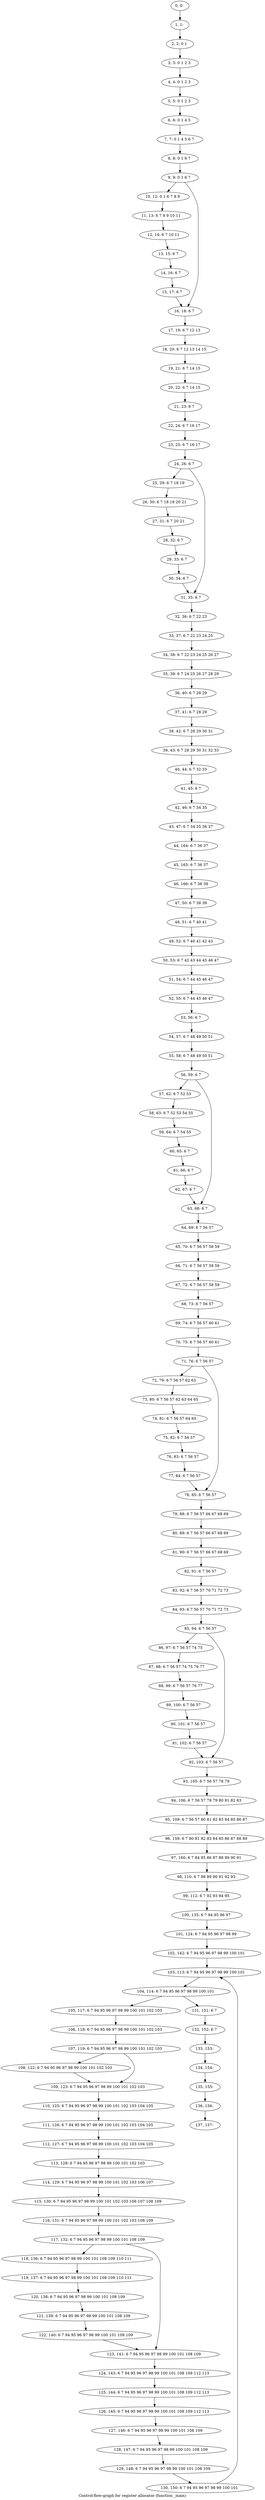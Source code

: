 digraph G {
graph [label="Control-flow-graph for register allocator (function _main)"]
0[label="0, 0: "];
1[label="1, 1: "];
2[label="2, 2: 0 1 "];
3[label="3, 3: 0 1 2 3 "];
4[label="4, 4: 0 1 2 3 "];
5[label="5, 5: 0 1 2 3 "];
6[label="6, 6: 0 1 4 5 "];
7[label="7, 7: 0 1 4 5 6 7 "];
8[label="8, 8: 0 1 6 7 "];
9[label="9, 9: 0 1 6 7 "];
10[label="10, 12: 0 1 6 7 8 9 "];
11[label="11, 13: 6 7 8 9 10 11 "];
12[label="12, 14: 6 7 10 11 "];
13[label="13, 15: 6 7 "];
14[label="14, 16: 6 7 "];
15[label="15, 17: 6 7 "];
16[label="16, 18: 6 7 "];
17[label="17, 19: 6 7 12 13 "];
18[label="18, 20: 6 7 12 13 14 15 "];
19[label="19, 21: 6 7 14 15 "];
20[label="20, 22: 6 7 14 15 "];
21[label="21, 23: 6 7 "];
22[label="22, 24: 6 7 16 17 "];
23[label="23, 25: 6 7 16 17 "];
24[label="24, 26: 6 7 "];
25[label="25, 29: 6 7 18 19 "];
26[label="26, 30: 6 7 18 19 20 21 "];
27[label="27, 31: 6 7 20 21 "];
28[label="28, 32: 6 7 "];
29[label="29, 33: 6 7 "];
30[label="30, 34: 6 7 "];
31[label="31, 35: 6 7 "];
32[label="32, 36: 6 7 22 23 "];
33[label="33, 37: 6 7 22 23 24 25 "];
34[label="34, 38: 6 7 22 23 24 25 26 27 "];
35[label="35, 39: 6 7 24 25 26 27 28 29 "];
36[label="36, 40: 6 7 28 29 "];
37[label="37, 41: 6 7 28 29 "];
38[label="38, 42: 6 7 28 29 30 31 "];
39[label="39, 43: 6 7 28 29 30 31 32 33 "];
40[label="40, 44: 6 7 32 33 "];
41[label="41, 45: 6 7 "];
42[label="42, 46: 6 7 34 35 "];
43[label="43, 47: 6 7 34 35 36 37 "];
44[label="44, 164: 6 7 36 37 "];
45[label="45, 165: 6 7 36 37 "];
46[label="46, 166: 6 7 38 39 "];
47[label="47, 50: 6 7 38 39 "];
48[label="48, 51: 6 7 40 41 "];
49[label="49, 52: 6 7 40 41 42 43 "];
50[label="50, 53: 6 7 42 43 44 45 46 47 "];
51[label="51, 54: 6 7 44 45 46 47 "];
52[label="52, 55: 6 7 44 45 46 47 "];
53[label="53, 56: 6 7 "];
54[label="54, 57: 6 7 48 49 50 51 "];
55[label="55, 58: 6 7 48 49 50 51 "];
56[label="56, 59: 6 7 "];
57[label="57, 62: 6 7 52 53 "];
58[label="58, 63: 6 7 52 53 54 55 "];
59[label="59, 64: 6 7 54 55 "];
60[label="60, 65: 6 7 "];
61[label="61, 66: 6 7 "];
62[label="62, 67: 6 7 "];
63[label="63, 68: 6 7 "];
64[label="64, 69: 6 7 56 57 "];
65[label="65, 70: 6 7 56 57 58 59 "];
66[label="66, 71: 6 7 56 57 58 59 "];
67[label="67, 72: 6 7 56 57 58 59 "];
68[label="68, 73: 6 7 56 57 "];
69[label="69, 74: 6 7 56 57 60 61 "];
70[label="70, 75: 6 7 56 57 60 61 "];
71[label="71, 76: 6 7 56 57 "];
72[label="72, 79: 6 7 56 57 62 63 "];
73[label="73, 80: 6 7 56 57 62 63 64 65 "];
74[label="74, 81: 6 7 56 57 64 65 "];
75[label="75, 82: 6 7 56 57 "];
76[label="76, 83: 6 7 56 57 "];
77[label="77, 84: 6 7 56 57 "];
78[label="78, 85: 6 7 56 57 "];
79[label="79, 88: 6 7 56 57 66 67 68 69 "];
80[label="80, 89: 6 7 56 57 66 67 68 69 "];
81[label="81, 90: 6 7 56 57 66 67 68 69 "];
82[label="82, 91: 6 7 56 57 "];
83[label="83, 92: 6 7 56 57 70 71 72 73 "];
84[label="84, 93: 6 7 56 57 70 71 72 73 "];
85[label="85, 94: 6 7 56 57 "];
86[label="86, 97: 6 7 56 57 74 75 "];
87[label="87, 98: 6 7 56 57 74 75 76 77 "];
88[label="88, 99: 6 7 56 57 76 77 "];
89[label="89, 100: 6 7 56 57 "];
90[label="90, 101: 6 7 56 57 "];
91[label="91, 102: 6 7 56 57 "];
92[label="92, 103: 6 7 56 57 "];
93[label="93, 105: 6 7 56 57 78 79 "];
94[label="94, 106: 6 7 56 57 78 79 80 81 82 83 "];
95[label="95, 109: 6 7 56 57 80 81 82 83 84 85 86 87 "];
96[label="96, 159: 6 7 80 81 82 83 84 85 86 87 88 89 "];
97[label="97, 160: 6 7 84 85 86 87 88 89 90 91 "];
98[label="98, 110: 6 7 88 89 90 91 92 93 "];
99[label="99, 112: 6 7 92 93 94 95 "];
100[label="100, 135: 6 7 94 95 96 97 "];
101[label="101, 124: 6 7 94 95 96 97 98 99 "];
102[label="102, 142: 6 7 94 95 96 97 98 99 100 101 "];
103[label="103, 113: 6 7 94 95 96 97 98 99 100 101 "];
104[label="104, 114: 6 7 94 95 96 97 98 99 100 101 "];
105[label="105, 117: 6 7 94 95 96 97 98 99 100 101 102 103 "];
106[label="106, 118: 6 7 94 95 96 97 98 99 100 101 102 103 "];
107[label="107, 119: 6 7 94 95 96 97 98 99 100 101 102 103 "];
108[label="108, 122: 6 7 94 95 96 97 98 99 100 101 102 103 "];
109[label="109, 123: 6 7 94 95 96 97 98 99 100 101 102 103 "];
110[label="110, 125: 6 7 94 95 96 97 98 99 100 101 102 103 104 105 "];
111[label="111, 126: 6 7 94 95 96 97 98 99 100 101 102 103 104 105 "];
112[label="112, 127: 6 7 94 95 96 97 98 99 100 101 102 103 104 105 "];
113[label="113, 128: 6 7 94 95 96 97 98 99 100 101 102 103 "];
114[label="114, 129: 6 7 94 95 96 97 98 99 100 101 102 103 106 107 "];
115[label="115, 130: 6 7 94 95 96 97 98 99 100 101 102 103 106 107 108 109 "];
116[label="116, 131: 6 7 94 95 96 97 98 99 100 101 102 103 108 109 "];
117[label="117, 132: 6 7 94 95 96 97 98 99 100 101 108 109 "];
118[label="118, 136: 6 7 94 95 96 97 98 99 100 101 108 109 110 111 "];
119[label="119, 137: 6 7 94 95 96 97 98 99 100 101 108 109 110 111 "];
120[label="120, 138: 6 7 94 95 96 97 98 99 100 101 108 109 "];
121[label="121, 139: 6 7 94 95 96 97 98 99 100 101 108 109 "];
122[label="122, 140: 6 7 94 95 96 97 98 99 100 101 108 109 "];
123[label="123, 141: 6 7 94 95 96 97 98 99 100 101 108 109 "];
124[label="124, 143: 6 7 94 95 96 97 98 99 100 101 108 109 112 113 "];
125[label="125, 144: 6 7 94 95 96 97 98 99 100 101 108 109 112 113 "];
126[label="126, 145: 6 7 94 95 96 97 98 99 100 101 108 109 112 113 "];
127[label="127, 146: 6 7 94 95 96 97 98 99 100 101 108 109 "];
128[label="128, 147: 6 7 94 95 96 97 98 99 100 101 108 109 "];
129[label="129, 148: 6 7 94 95 96 97 98 99 100 101 108 109 "];
130[label="130, 150: 6 7 94 95 96 97 98 99 100 101 "];
131[label="131, 151: 6 7 "];
132[label="132, 152: 6 7 "];
133[label="133, 153: "];
134[label="134, 154: "];
135[label="135, 155: "];
136[label="136, 156: "];
137[label="137, 157: "];
0->1 ;
1->2 ;
2->3 ;
3->4 ;
4->5 ;
5->6 ;
6->7 ;
7->8 ;
8->9 ;
9->10 ;
9->16 ;
10->11 ;
11->12 ;
12->13 ;
13->14 ;
14->15 ;
15->16 ;
16->17 ;
17->18 ;
18->19 ;
19->20 ;
20->21 ;
21->22 ;
22->23 ;
23->24 ;
24->25 ;
24->31 ;
25->26 ;
26->27 ;
27->28 ;
28->29 ;
29->30 ;
30->31 ;
31->32 ;
32->33 ;
33->34 ;
34->35 ;
35->36 ;
36->37 ;
37->38 ;
38->39 ;
39->40 ;
40->41 ;
41->42 ;
42->43 ;
43->44 ;
44->45 ;
45->46 ;
46->47 ;
47->48 ;
48->49 ;
49->50 ;
50->51 ;
51->52 ;
52->53 ;
53->54 ;
54->55 ;
55->56 ;
56->57 ;
56->63 ;
57->58 ;
58->59 ;
59->60 ;
60->61 ;
61->62 ;
62->63 ;
63->64 ;
64->65 ;
65->66 ;
66->67 ;
67->68 ;
68->69 ;
69->70 ;
70->71 ;
71->72 ;
71->78 ;
72->73 ;
73->74 ;
74->75 ;
75->76 ;
76->77 ;
77->78 ;
78->79 ;
79->80 ;
80->81 ;
81->82 ;
82->83 ;
83->84 ;
84->85 ;
85->86 ;
85->92 ;
86->87 ;
87->88 ;
88->89 ;
89->90 ;
90->91 ;
91->92 ;
92->93 ;
93->94 ;
94->95 ;
95->96 ;
96->97 ;
97->98 ;
98->99 ;
99->100 ;
100->101 ;
101->102 ;
102->103 ;
103->104 ;
104->105 ;
104->131 ;
105->106 ;
106->107 ;
107->108 ;
107->109 ;
108->109 ;
109->110 ;
110->111 ;
111->112 ;
112->113 ;
113->114 ;
114->115 ;
115->116 ;
116->117 ;
117->118 ;
117->123 ;
118->119 ;
119->120 ;
120->121 ;
121->122 ;
122->123 ;
123->124 ;
124->125 ;
125->126 ;
126->127 ;
127->128 ;
128->129 ;
129->130 ;
130->103 ;
131->132 ;
132->133 ;
133->134 ;
134->135 ;
135->136 ;
136->137 ;
}
